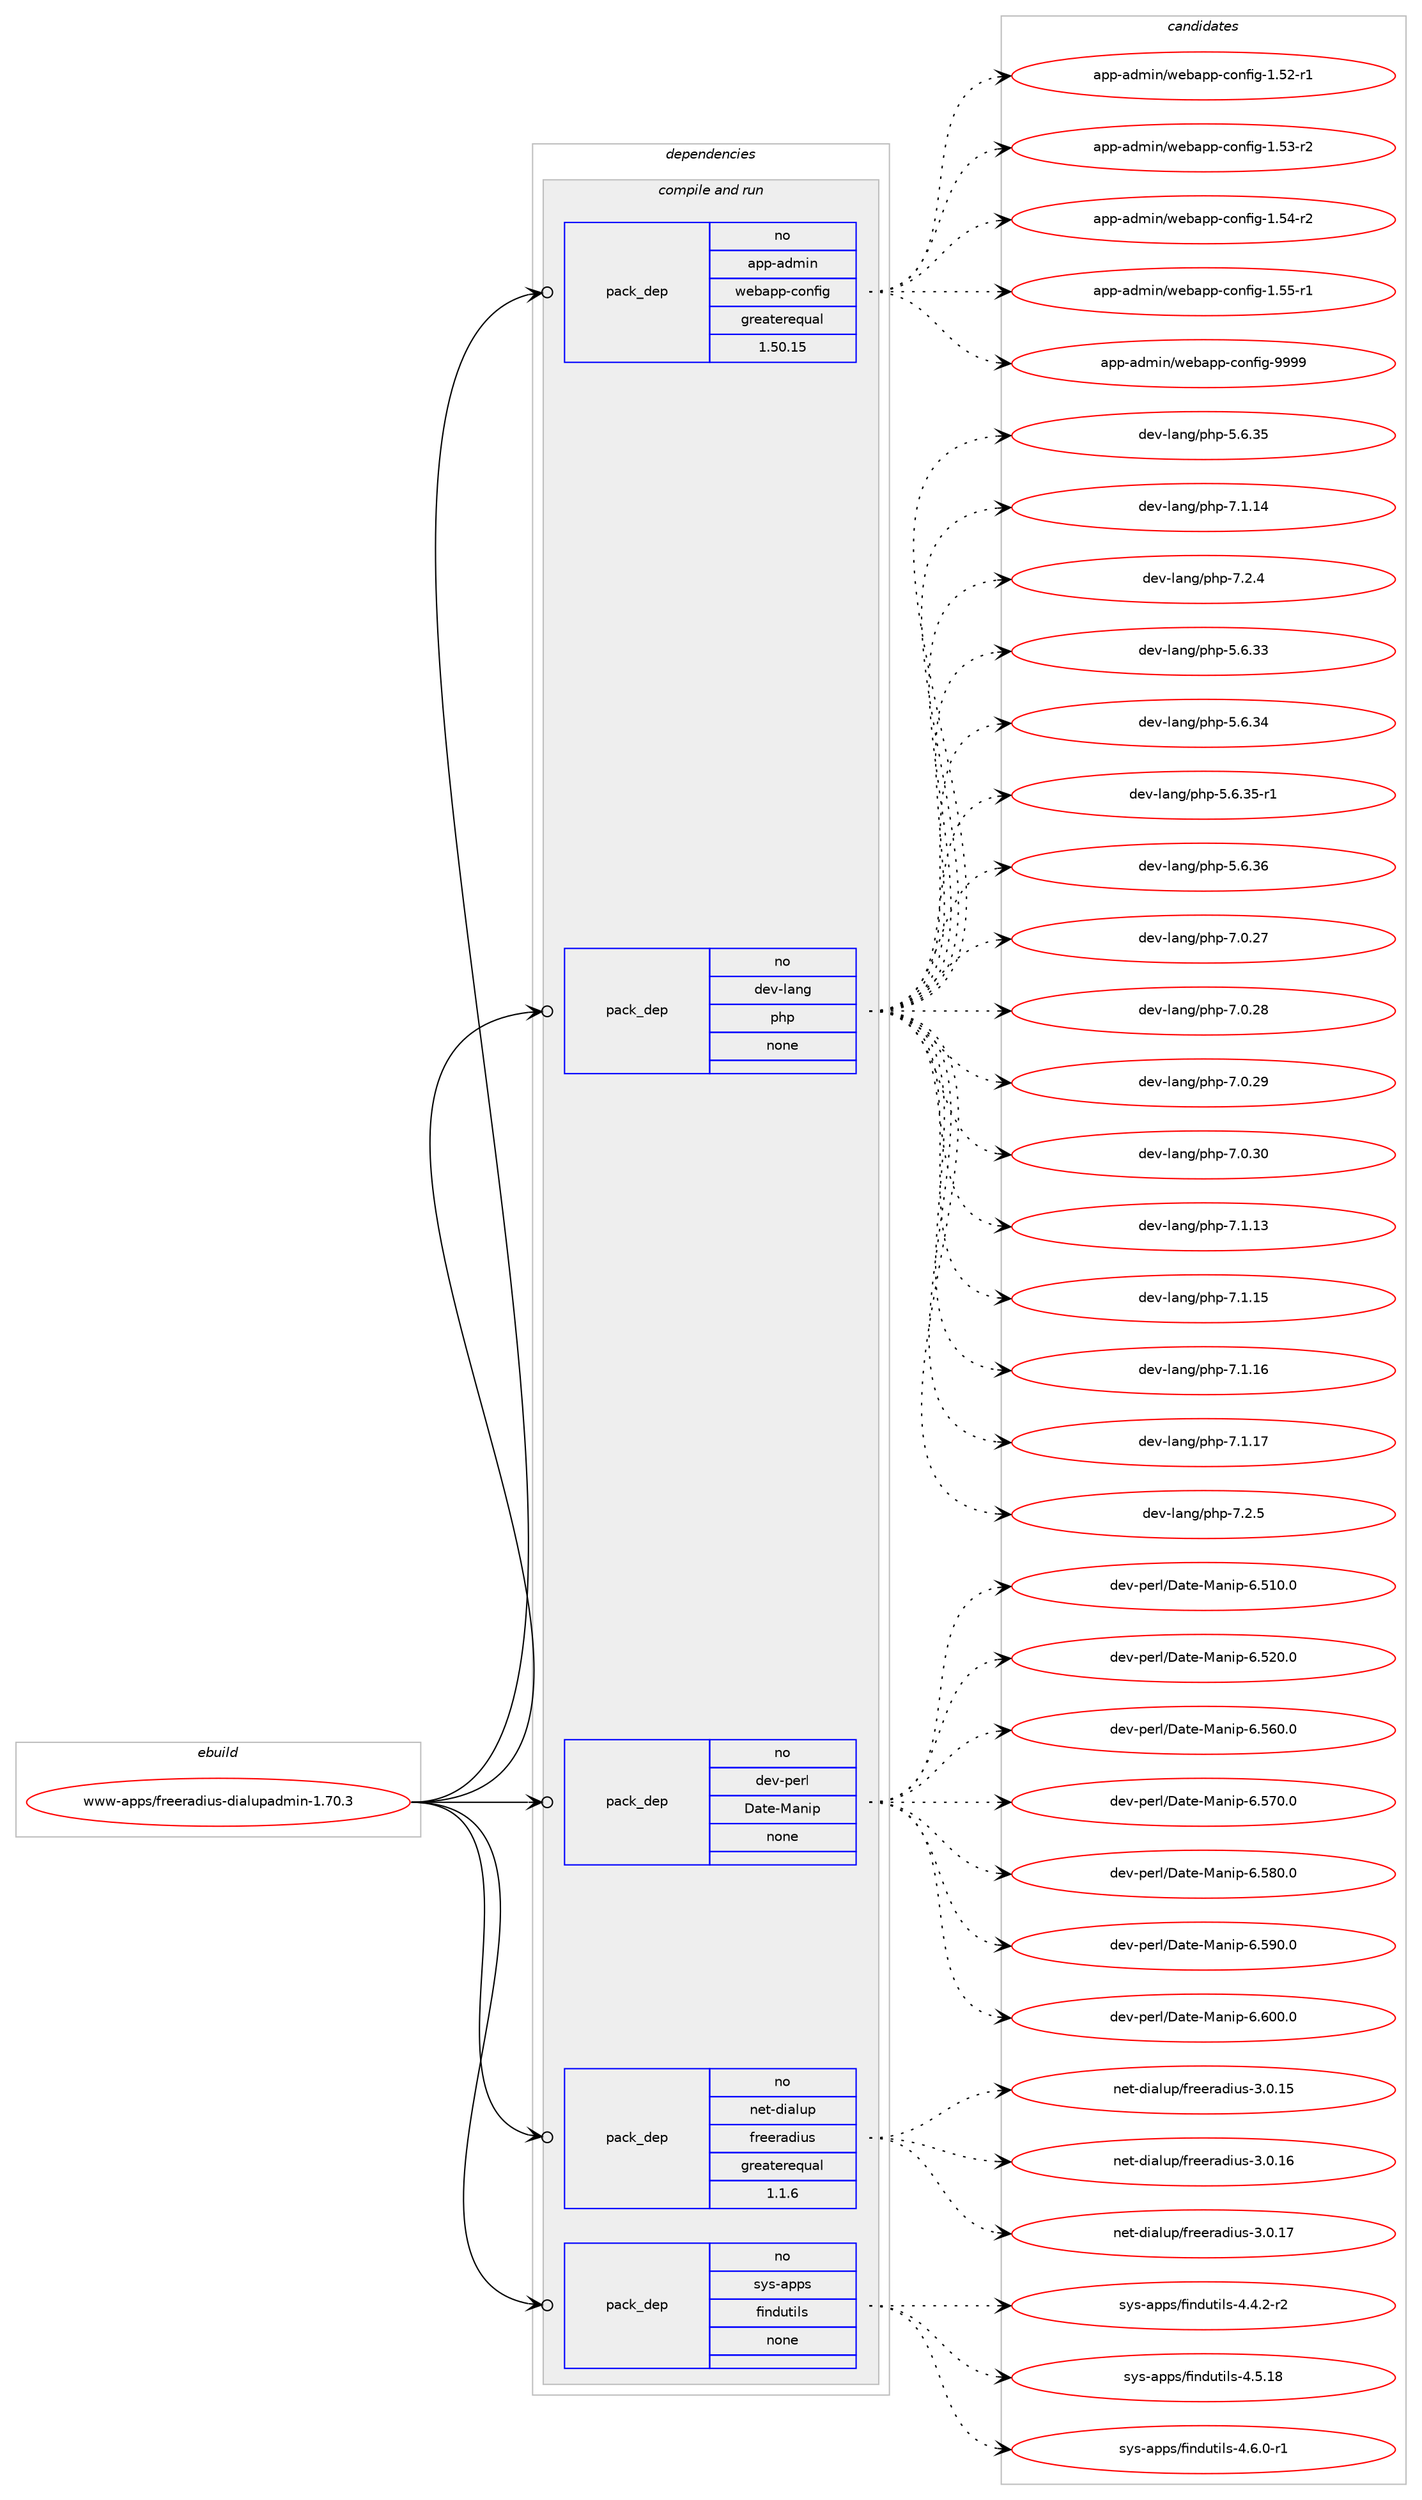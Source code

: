 digraph prolog {

# *************
# Graph options
# *************

newrank=true;
concentrate=true;
compound=true;
graph [rankdir=LR,fontname=Helvetica,fontsize=10,ranksep=1.5];#, ranksep=2.5, nodesep=0.2];
edge  [arrowhead=vee];
node  [fontname=Helvetica,fontsize=10];

# **********
# The ebuild
# **********

subgraph cluster_leftcol {
color=gray;
rank=same;
label=<<i>ebuild</i>>;
id [label="www-apps/freeradius-dialupadmin-1.70.3", color=red, width=4, href="../www-apps/freeradius-dialupadmin-1.70.3.svg"];
}

# ****************
# The dependencies
# ****************

subgraph cluster_midcol {
color=gray;
label=<<i>dependencies</i>>;
subgraph cluster_compile {
fillcolor="#eeeeee";
style=filled;
label=<<i>compile</i>>;
}
subgraph cluster_compileandrun {
fillcolor="#eeeeee";
style=filled;
label=<<i>compile and run</i>>;
subgraph pack7955 {
dependency8883 [label=<<TABLE BORDER="0" CELLBORDER="1" CELLSPACING="0" CELLPADDING="4" WIDTH="220"><TR><TD ROWSPAN="6" CELLPADDING="30">pack_dep</TD></TR><TR><TD WIDTH="110">no</TD></TR><TR><TD>app-admin</TD></TR><TR><TD>webapp-config</TD></TR><TR><TD>greaterequal</TD></TR><TR><TD>1.50.15</TD></TR></TABLE>>, shape=none, color=blue];
}
id:e -> dependency8883:w [weight=20,style="solid",arrowhead="odotvee"];
subgraph pack7956 {
dependency8884 [label=<<TABLE BORDER="0" CELLBORDER="1" CELLSPACING="0" CELLPADDING="4" WIDTH="220"><TR><TD ROWSPAN="6" CELLPADDING="30">pack_dep</TD></TR><TR><TD WIDTH="110">no</TD></TR><TR><TD>dev-lang</TD></TR><TR><TD>php</TD></TR><TR><TD>none</TD></TR><TR><TD></TD></TR></TABLE>>, shape=none, color=blue];
}
id:e -> dependency8884:w [weight=20,style="solid",arrowhead="odotvee"];
subgraph pack7957 {
dependency8885 [label=<<TABLE BORDER="0" CELLBORDER="1" CELLSPACING="0" CELLPADDING="4" WIDTH="220"><TR><TD ROWSPAN="6" CELLPADDING="30">pack_dep</TD></TR><TR><TD WIDTH="110">no</TD></TR><TR><TD>dev-perl</TD></TR><TR><TD>Date-Manip</TD></TR><TR><TD>none</TD></TR><TR><TD></TD></TR></TABLE>>, shape=none, color=blue];
}
id:e -> dependency8885:w [weight=20,style="solid",arrowhead="odotvee"];
subgraph pack7958 {
dependency8886 [label=<<TABLE BORDER="0" CELLBORDER="1" CELLSPACING="0" CELLPADDING="4" WIDTH="220"><TR><TD ROWSPAN="6" CELLPADDING="30">pack_dep</TD></TR><TR><TD WIDTH="110">no</TD></TR><TR><TD>net-dialup</TD></TR><TR><TD>freeradius</TD></TR><TR><TD>greaterequal</TD></TR><TR><TD>1.1.6</TD></TR></TABLE>>, shape=none, color=blue];
}
id:e -> dependency8886:w [weight=20,style="solid",arrowhead="odotvee"];
subgraph pack7959 {
dependency8887 [label=<<TABLE BORDER="0" CELLBORDER="1" CELLSPACING="0" CELLPADDING="4" WIDTH="220"><TR><TD ROWSPAN="6" CELLPADDING="30">pack_dep</TD></TR><TR><TD WIDTH="110">no</TD></TR><TR><TD>sys-apps</TD></TR><TR><TD>findutils</TD></TR><TR><TD>none</TD></TR><TR><TD></TD></TR></TABLE>>, shape=none, color=blue];
}
id:e -> dependency8887:w [weight=20,style="solid",arrowhead="odotvee"];
}
subgraph cluster_run {
fillcolor="#eeeeee";
style=filled;
label=<<i>run</i>>;
}
}

# **************
# The candidates
# **************

subgraph cluster_choices {
rank=same;
color=gray;
label=<<i>candidates</i>>;

subgraph choice7955 {
color=black;
nodesep=1;
choice971121124597100109105110471191019897112112459911111010210510345494653504511449 [label="app-admin/webapp-config-1.52-r1", color=red, width=4,href="../app-admin/webapp-config-1.52-r1.svg"];
choice971121124597100109105110471191019897112112459911111010210510345494653514511450 [label="app-admin/webapp-config-1.53-r2", color=red, width=4,href="../app-admin/webapp-config-1.53-r2.svg"];
choice971121124597100109105110471191019897112112459911111010210510345494653524511450 [label="app-admin/webapp-config-1.54-r2", color=red, width=4,href="../app-admin/webapp-config-1.54-r2.svg"];
choice971121124597100109105110471191019897112112459911111010210510345494653534511449 [label="app-admin/webapp-config-1.55-r1", color=red, width=4,href="../app-admin/webapp-config-1.55-r1.svg"];
choice97112112459710010910511047119101989711211245991111101021051034557575757 [label="app-admin/webapp-config-9999", color=red, width=4,href="../app-admin/webapp-config-9999.svg"];
dependency8883:e -> choice971121124597100109105110471191019897112112459911111010210510345494653504511449:w [style=dotted,weight="100"];
dependency8883:e -> choice971121124597100109105110471191019897112112459911111010210510345494653514511450:w [style=dotted,weight="100"];
dependency8883:e -> choice971121124597100109105110471191019897112112459911111010210510345494653524511450:w [style=dotted,weight="100"];
dependency8883:e -> choice971121124597100109105110471191019897112112459911111010210510345494653534511449:w [style=dotted,weight="100"];
dependency8883:e -> choice97112112459710010910511047119101989711211245991111101021051034557575757:w [style=dotted,weight="100"];
}
subgraph choice7956 {
color=black;
nodesep=1;
choice10010111845108971101034711210411245534654465153 [label="dev-lang/php-5.6.35", color=red, width=4,href="../dev-lang/php-5.6.35.svg"];
choice10010111845108971101034711210411245554649464952 [label="dev-lang/php-7.1.14", color=red, width=4,href="../dev-lang/php-7.1.14.svg"];
choice100101118451089711010347112104112455546504652 [label="dev-lang/php-7.2.4", color=red, width=4,href="../dev-lang/php-7.2.4.svg"];
choice10010111845108971101034711210411245534654465151 [label="dev-lang/php-5.6.33", color=red, width=4,href="../dev-lang/php-5.6.33.svg"];
choice10010111845108971101034711210411245534654465152 [label="dev-lang/php-5.6.34", color=red, width=4,href="../dev-lang/php-5.6.34.svg"];
choice100101118451089711010347112104112455346544651534511449 [label="dev-lang/php-5.6.35-r1", color=red, width=4,href="../dev-lang/php-5.6.35-r1.svg"];
choice10010111845108971101034711210411245534654465154 [label="dev-lang/php-5.6.36", color=red, width=4,href="../dev-lang/php-5.6.36.svg"];
choice10010111845108971101034711210411245554648465055 [label="dev-lang/php-7.0.27", color=red, width=4,href="../dev-lang/php-7.0.27.svg"];
choice10010111845108971101034711210411245554648465056 [label="dev-lang/php-7.0.28", color=red, width=4,href="../dev-lang/php-7.0.28.svg"];
choice10010111845108971101034711210411245554648465057 [label="dev-lang/php-7.0.29", color=red, width=4,href="../dev-lang/php-7.0.29.svg"];
choice10010111845108971101034711210411245554648465148 [label="dev-lang/php-7.0.30", color=red, width=4,href="../dev-lang/php-7.0.30.svg"];
choice10010111845108971101034711210411245554649464951 [label="dev-lang/php-7.1.13", color=red, width=4,href="../dev-lang/php-7.1.13.svg"];
choice10010111845108971101034711210411245554649464953 [label="dev-lang/php-7.1.15", color=red, width=4,href="../dev-lang/php-7.1.15.svg"];
choice10010111845108971101034711210411245554649464954 [label="dev-lang/php-7.1.16", color=red, width=4,href="../dev-lang/php-7.1.16.svg"];
choice10010111845108971101034711210411245554649464955 [label="dev-lang/php-7.1.17", color=red, width=4,href="../dev-lang/php-7.1.17.svg"];
choice100101118451089711010347112104112455546504653 [label="dev-lang/php-7.2.5", color=red, width=4,href="../dev-lang/php-7.2.5.svg"];
dependency8884:e -> choice10010111845108971101034711210411245534654465153:w [style=dotted,weight="100"];
dependency8884:e -> choice10010111845108971101034711210411245554649464952:w [style=dotted,weight="100"];
dependency8884:e -> choice100101118451089711010347112104112455546504652:w [style=dotted,weight="100"];
dependency8884:e -> choice10010111845108971101034711210411245534654465151:w [style=dotted,weight="100"];
dependency8884:e -> choice10010111845108971101034711210411245534654465152:w [style=dotted,weight="100"];
dependency8884:e -> choice100101118451089711010347112104112455346544651534511449:w [style=dotted,weight="100"];
dependency8884:e -> choice10010111845108971101034711210411245534654465154:w [style=dotted,weight="100"];
dependency8884:e -> choice10010111845108971101034711210411245554648465055:w [style=dotted,weight="100"];
dependency8884:e -> choice10010111845108971101034711210411245554648465056:w [style=dotted,weight="100"];
dependency8884:e -> choice10010111845108971101034711210411245554648465057:w [style=dotted,weight="100"];
dependency8884:e -> choice10010111845108971101034711210411245554648465148:w [style=dotted,weight="100"];
dependency8884:e -> choice10010111845108971101034711210411245554649464951:w [style=dotted,weight="100"];
dependency8884:e -> choice10010111845108971101034711210411245554649464953:w [style=dotted,weight="100"];
dependency8884:e -> choice10010111845108971101034711210411245554649464954:w [style=dotted,weight="100"];
dependency8884:e -> choice10010111845108971101034711210411245554649464955:w [style=dotted,weight="100"];
dependency8884:e -> choice100101118451089711010347112104112455546504653:w [style=dotted,weight="100"];
}
subgraph choice7957 {
color=black;
nodesep=1;
choice100101118451121011141084768971161014577971101051124554465349484648 [label="dev-perl/Date-Manip-6.510.0", color=red, width=4,href="../dev-perl/Date-Manip-6.510.0.svg"];
choice100101118451121011141084768971161014577971101051124554465350484648 [label="dev-perl/Date-Manip-6.520.0", color=red, width=4,href="../dev-perl/Date-Manip-6.520.0.svg"];
choice100101118451121011141084768971161014577971101051124554465354484648 [label="dev-perl/Date-Manip-6.560.0", color=red, width=4,href="../dev-perl/Date-Manip-6.560.0.svg"];
choice100101118451121011141084768971161014577971101051124554465355484648 [label="dev-perl/Date-Manip-6.570.0", color=red, width=4,href="../dev-perl/Date-Manip-6.570.0.svg"];
choice100101118451121011141084768971161014577971101051124554465356484648 [label="dev-perl/Date-Manip-6.580.0", color=red, width=4,href="../dev-perl/Date-Manip-6.580.0.svg"];
choice100101118451121011141084768971161014577971101051124554465357484648 [label="dev-perl/Date-Manip-6.590.0", color=red, width=4,href="../dev-perl/Date-Manip-6.590.0.svg"];
choice100101118451121011141084768971161014577971101051124554465448484648 [label="dev-perl/Date-Manip-6.600.0", color=red, width=4,href="../dev-perl/Date-Manip-6.600.0.svg"];
dependency8885:e -> choice100101118451121011141084768971161014577971101051124554465349484648:w [style=dotted,weight="100"];
dependency8885:e -> choice100101118451121011141084768971161014577971101051124554465350484648:w [style=dotted,weight="100"];
dependency8885:e -> choice100101118451121011141084768971161014577971101051124554465354484648:w [style=dotted,weight="100"];
dependency8885:e -> choice100101118451121011141084768971161014577971101051124554465355484648:w [style=dotted,weight="100"];
dependency8885:e -> choice100101118451121011141084768971161014577971101051124554465356484648:w [style=dotted,weight="100"];
dependency8885:e -> choice100101118451121011141084768971161014577971101051124554465357484648:w [style=dotted,weight="100"];
dependency8885:e -> choice100101118451121011141084768971161014577971101051124554465448484648:w [style=dotted,weight="100"];
}
subgraph choice7958 {
color=black;
nodesep=1;
choice1101011164510010597108117112471021141011011149710010511711545514648464953 [label="net-dialup/freeradius-3.0.15", color=red, width=4,href="../net-dialup/freeradius-3.0.15.svg"];
choice1101011164510010597108117112471021141011011149710010511711545514648464954 [label="net-dialup/freeradius-3.0.16", color=red, width=4,href="../net-dialup/freeradius-3.0.16.svg"];
choice1101011164510010597108117112471021141011011149710010511711545514648464955 [label="net-dialup/freeradius-3.0.17", color=red, width=4,href="../net-dialup/freeradius-3.0.17.svg"];
dependency8886:e -> choice1101011164510010597108117112471021141011011149710010511711545514648464953:w [style=dotted,weight="100"];
dependency8886:e -> choice1101011164510010597108117112471021141011011149710010511711545514648464954:w [style=dotted,weight="100"];
dependency8886:e -> choice1101011164510010597108117112471021141011011149710010511711545514648464955:w [style=dotted,weight="100"];
}
subgraph choice7959 {
color=black;
nodesep=1;
choice1151211154597112112115471021051101001171161051081154552465246504511450 [label="sys-apps/findutils-4.4.2-r2", color=red, width=4,href="../sys-apps/findutils-4.4.2-r2.svg"];
choice11512111545971121121154710210511010011711610510811545524653464956 [label="sys-apps/findutils-4.5.18", color=red, width=4,href="../sys-apps/findutils-4.5.18.svg"];
choice1151211154597112112115471021051101001171161051081154552465446484511449 [label="sys-apps/findutils-4.6.0-r1", color=red, width=4,href="../sys-apps/findutils-4.6.0-r1.svg"];
dependency8887:e -> choice1151211154597112112115471021051101001171161051081154552465246504511450:w [style=dotted,weight="100"];
dependency8887:e -> choice11512111545971121121154710210511010011711610510811545524653464956:w [style=dotted,weight="100"];
dependency8887:e -> choice1151211154597112112115471021051101001171161051081154552465446484511449:w [style=dotted,weight="100"];
}
}

}
